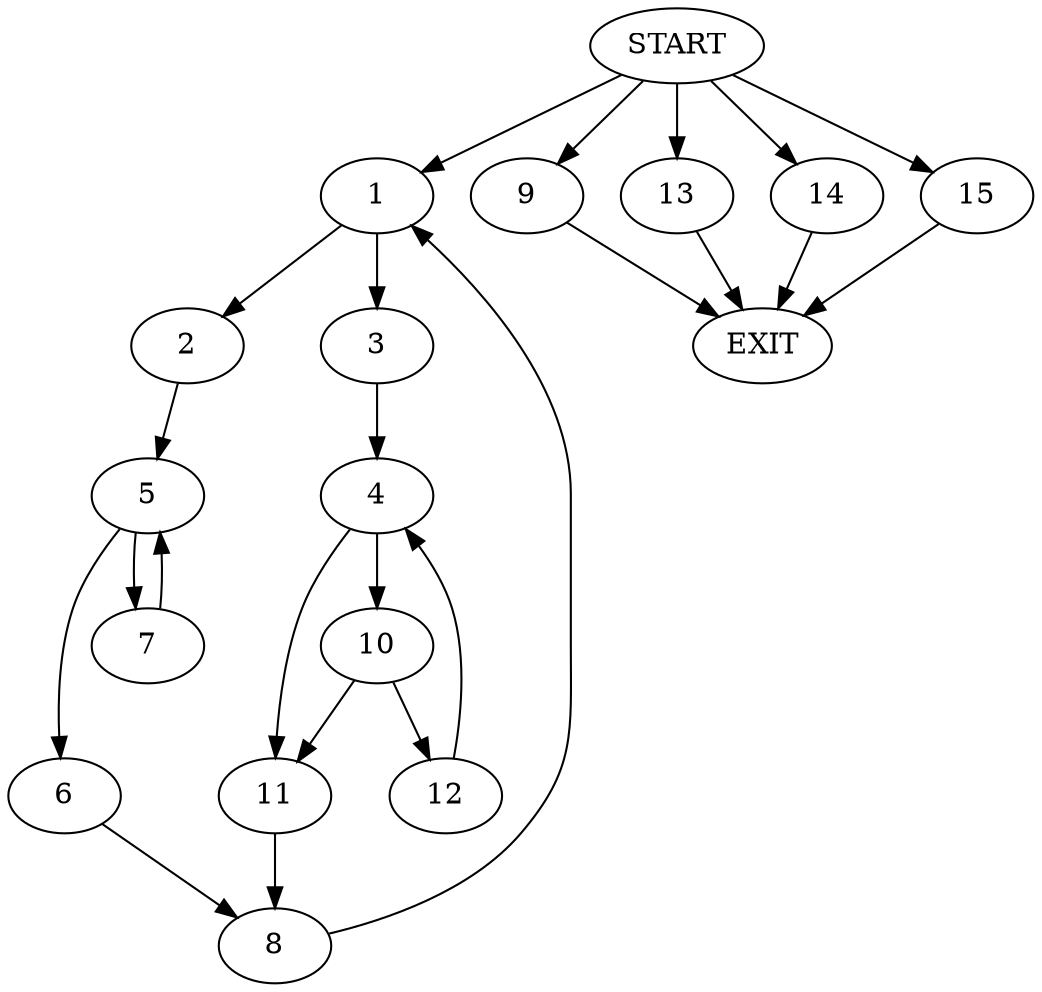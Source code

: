 digraph {
0 [label="START"]
16 [label="EXIT"]
0 -> 1
1 -> 2
1 -> 3
3 -> 4
2 -> 5
5 -> 6
5 -> 7
6 -> 8
7 -> 5
8 -> 1
0 -> 9
9 -> 16
4 -> 10
4 -> 11
10 -> 12
10 -> 11
11 -> 8
12 -> 4
0 -> 13
13 -> 16
0 -> 14
14 -> 16
0 -> 15
15 -> 16
}
